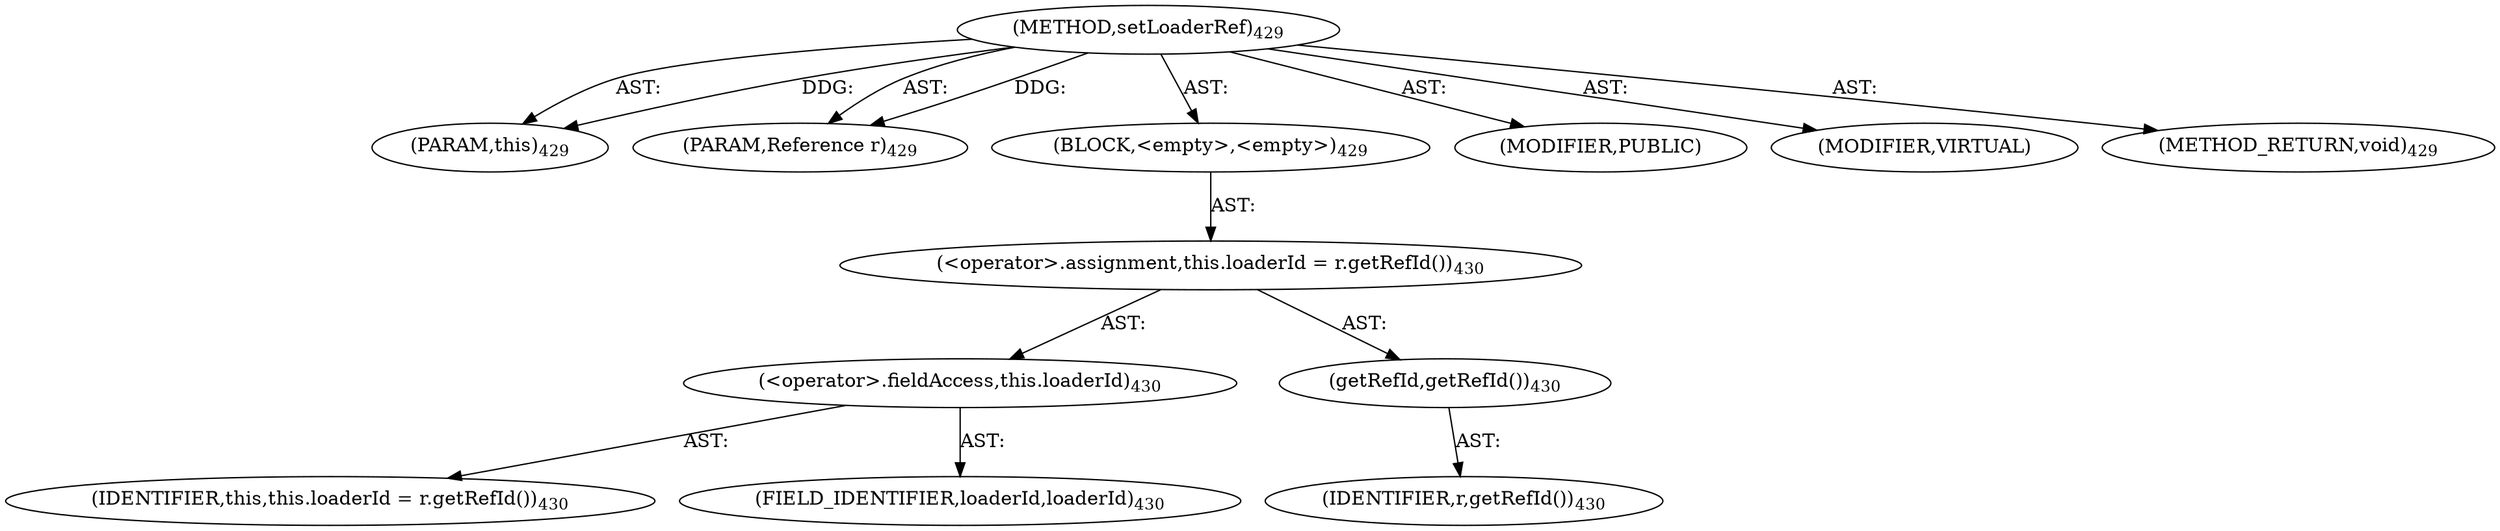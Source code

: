 digraph "setLoaderRef" {  
"111669149711" [label = <(METHOD,setLoaderRef)<SUB>429</SUB>> ]
"115964116997" [label = <(PARAM,this)<SUB>429</SUB>> ]
"115964117032" [label = <(PARAM,Reference r)<SUB>429</SUB>> ]
"25769803810" [label = <(BLOCK,&lt;empty&gt;,&lt;empty&gt;)<SUB>429</SUB>> ]
"30064771183" [label = <(&lt;operator&gt;.assignment,this.loaderId = r.getRefId())<SUB>430</SUB>> ]
"30064771184" [label = <(&lt;operator&gt;.fieldAccess,this.loaderId)<SUB>430</SUB>> ]
"68719476746" [label = <(IDENTIFIER,this,this.loaderId = r.getRefId())<SUB>430</SUB>> ]
"55834574864" [label = <(FIELD_IDENTIFIER,loaderId,loaderId)<SUB>430</SUB>> ]
"30064771185" [label = <(getRefId,getRefId())<SUB>430</SUB>> ]
"68719476863" [label = <(IDENTIFIER,r,getRefId())<SUB>430</SUB>> ]
"133143986215" [label = <(MODIFIER,PUBLIC)> ]
"133143986216" [label = <(MODIFIER,VIRTUAL)> ]
"128849018895" [label = <(METHOD_RETURN,void)<SUB>429</SUB>> ]
  "111669149711" -> "115964116997"  [ label = "AST: "] 
  "111669149711" -> "115964117032"  [ label = "AST: "] 
  "111669149711" -> "25769803810"  [ label = "AST: "] 
  "111669149711" -> "133143986215"  [ label = "AST: "] 
  "111669149711" -> "133143986216"  [ label = "AST: "] 
  "111669149711" -> "128849018895"  [ label = "AST: "] 
  "25769803810" -> "30064771183"  [ label = "AST: "] 
  "30064771183" -> "30064771184"  [ label = "AST: "] 
  "30064771183" -> "30064771185"  [ label = "AST: "] 
  "30064771184" -> "68719476746"  [ label = "AST: "] 
  "30064771184" -> "55834574864"  [ label = "AST: "] 
  "30064771185" -> "68719476863"  [ label = "AST: "] 
  "111669149711" -> "115964116997"  [ label = "DDG: "] 
  "111669149711" -> "115964117032"  [ label = "DDG: "] 
}
